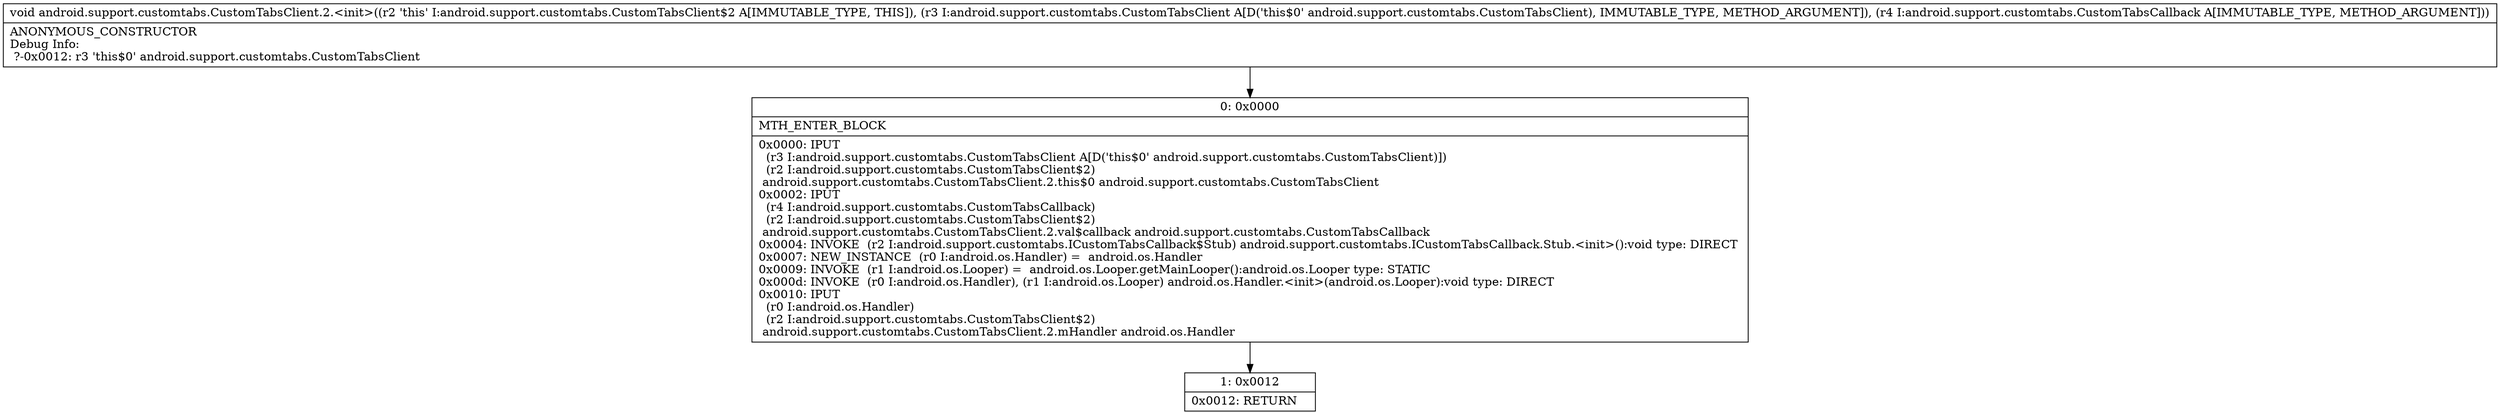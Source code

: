 digraph "CFG forandroid.support.customtabs.CustomTabsClient.2.\<init\>(Landroid\/support\/customtabs\/CustomTabsClient;Landroid\/support\/customtabs\/CustomTabsCallback;)V" {
Node_0 [shape=record,label="{0\:\ 0x0000|MTH_ENTER_BLOCK\l|0x0000: IPUT  \l  (r3 I:android.support.customtabs.CustomTabsClient A[D('this$0' android.support.customtabs.CustomTabsClient)])\l  (r2 I:android.support.customtabs.CustomTabsClient$2)\l android.support.customtabs.CustomTabsClient.2.this$0 android.support.customtabs.CustomTabsClient \l0x0002: IPUT  \l  (r4 I:android.support.customtabs.CustomTabsCallback)\l  (r2 I:android.support.customtabs.CustomTabsClient$2)\l android.support.customtabs.CustomTabsClient.2.val$callback android.support.customtabs.CustomTabsCallback \l0x0004: INVOKE  (r2 I:android.support.customtabs.ICustomTabsCallback$Stub) android.support.customtabs.ICustomTabsCallback.Stub.\<init\>():void type: DIRECT \l0x0007: NEW_INSTANCE  (r0 I:android.os.Handler) =  android.os.Handler \l0x0009: INVOKE  (r1 I:android.os.Looper) =  android.os.Looper.getMainLooper():android.os.Looper type: STATIC \l0x000d: INVOKE  (r0 I:android.os.Handler), (r1 I:android.os.Looper) android.os.Handler.\<init\>(android.os.Looper):void type: DIRECT \l0x0010: IPUT  \l  (r0 I:android.os.Handler)\l  (r2 I:android.support.customtabs.CustomTabsClient$2)\l android.support.customtabs.CustomTabsClient.2.mHandler android.os.Handler \l}"];
Node_1 [shape=record,label="{1\:\ 0x0012|0x0012: RETURN   \l}"];
MethodNode[shape=record,label="{void android.support.customtabs.CustomTabsClient.2.\<init\>((r2 'this' I:android.support.customtabs.CustomTabsClient$2 A[IMMUTABLE_TYPE, THIS]), (r3 I:android.support.customtabs.CustomTabsClient A[D('this$0' android.support.customtabs.CustomTabsClient), IMMUTABLE_TYPE, METHOD_ARGUMENT]), (r4 I:android.support.customtabs.CustomTabsCallback A[IMMUTABLE_TYPE, METHOD_ARGUMENT]))  | ANONYMOUS_CONSTRUCTOR\lDebug Info:\l  ?\-0x0012: r3 'this$0' android.support.customtabs.CustomTabsClient\l}"];
MethodNode -> Node_0;
Node_0 -> Node_1;
}

